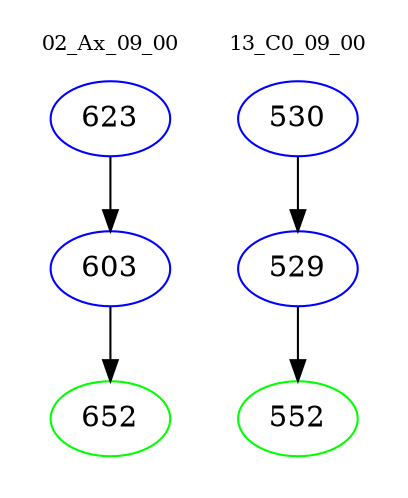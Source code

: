 digraph{
subgraph cluster_0 {
color = white
label = "02_Ax_09_00";
fontsize=10;
T0_623 [label="623", color="blue"]
T0_623 -> T0_603 [color="black"]
T0_603 [label="603", color="blue"]
T0_603 -> T0_652 [color="black"]
T0_652 [label="652", color="green"]
}
subgraph cluster_1 {
color = white
label = "13_C0_09_00";
fontsize=10;
T1_530 [label="530", color="blue"]
T1_530 -> T1_529 [color="black"]
T1_529 [label="529", color="blue"]
T1_529 -> T1_552 [color="black"]
T1_552 [label="552", color="green"]
}
}
